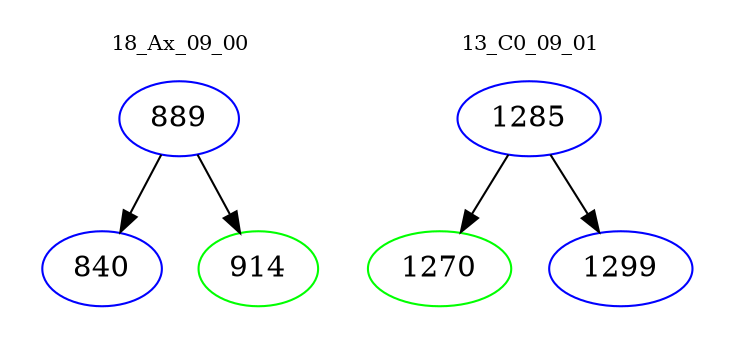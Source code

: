 digraph{
subgraph cluster_0 {
color = white
label = "18_Ax_09_00";
fontsize=10;
T0_889 [label="889", color="blue"]
T0_889 -> T0_840 [color="black"]
T0_840 [label="840", color="blue"]
T0_889 -> T0_914 [color="black"]
T0_914 [label="914", color="green"]
}
subgraph cluster_1 {
color = white
label = "13_C0_09_01";
fontsize=10;
T1_1285 [label="1285", color="blue"]
T1_1285 -> T1_1270 [color="black"]
T1_1270 [label="1270", color="green"]
T1_1285 -> T1_1299 [color="black"]
T1_1299 [label="1299", color="blue"]
}
}
